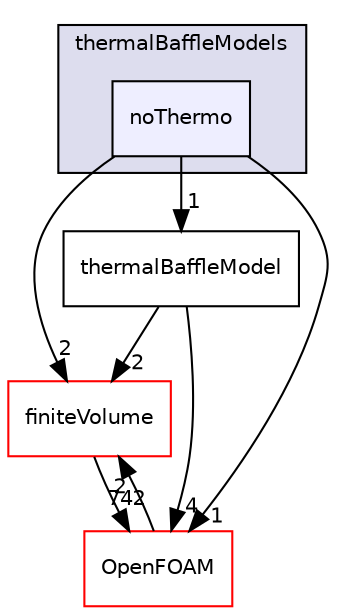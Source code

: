 digraph "src/regionModels/thermalBaffleModels/noThermo" {
  bgcolor=transparent;
  compound=true
  node [ fontsize="10", fontname="Helvetica"];
  edge [ labelfontsize="10", labelfontname="Helvetica"];
  subgraph clusterdir_078bc54a9f6be782adefa19260bf346f {
    graph [ bgcolor="#ddddee", pencolor="black", label="thermalBaffleModels" fontname="Helvetica", fontsize="10", URL="dir_078bc54a9f6be782adefa19260bf346f.html"]
  dir_7ce43af039ea62552d7a28d622b10556 [shape=box, label="noThermo", style="filled", fillcolor="#eeeeff", pencolor="black", URL="dir_7ce43af039ea62552d7a28d622b10556.html"];
  }
  dir_9bd15774b555cf7259a6fa18f99fe99b [shape=box label="finiteVolume" color="red" URL="dir_9bd15774b555cf7259a6fa18f99fe99b.html"];
  dir_820101dec8f282ce58b85a396baa7f9d [shape=box label="thermalBaffleModel" URL="dir_820101dec8f282ce58b85a396baa7f9d.html"];
  dir_c5473ff19b20e6ec4dfe5c310b3778a8 [shape=box label="OpenFOAM" color="red" URL="dir_c5473ff19b20e6ec4dfe5c310b3778a8.html"];
  dir_9bd15774b555cf7259a6fa18f99fe99b->dir_c5473ff19b20e6ec4dfe5c310b3778a8 [headlabel="742", labeldistance=1.5 headhref="dir_000894_001892.html"];
  dir_7ce43af039ea62552d7a28d622b10556->dir_9bd15774b555cf7259a6fa18f99fe99b [headlabel="2", labeldistance=1.5 headhref="dir_002597_000894.html"];
  dir_7ce43af039ea62552d7a28d622b10556->dir_820101dec8f282ce58b85a396baa7f9d [headlabel="1", labeldistance=1.5 headhref="dir_002597_002599.html"];
  dir_7ce43af039ea62552d7a28d622b10556->dir_c5473ff19b20e6ec4dfe5c310b3778a8 [headlabel="1", labeldistance=1.5 headhref="dir_002597_001892.html"];
  dir_820101dec8f282ce58b85a396baa7f9d->dir_9bd15774b555cf7259a6fa18f99fe99b [headlabel="2", labeldistance=1.5 headhref="dir_002599_000894.html"];
  dir_820101dec8f282ce58b85a396baa7f9d->dir_c5473ff19b20e6ec4dfe5c310b3778a8 [headlabel="4", labeldistance=1.5 headhref="dir_002599_001892.html"];
  dir_c5473ff19b20e6ec4dfe5c310b3778a8->dir_9bd15774b555cf7259a6fa18f99fe99b [headlabel="2", labeldistance=1.5 headhref="dir_001892_000894.html"];
}
